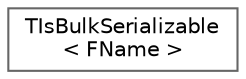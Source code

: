 digraph "Graphical Class Hierarchy"
{
 // INTERACTIVE_SVG=YES
 // LATEX_PDF_SIZE
  bgcolor="transparent";
  edge [fontname=Helvetica,fontsize=10,labelfontname=Helvetica,labelfontsize=10];
  node [fontname=Helvetica,fontsize=10,shape=box,height=0.2,width=0.4];
  rankdir="LR";
  Node0 [id="Node000000",label="TIsBulkSerializable\l\< FName \>",height=0.2,width=0.4,color="grey40", fillcolor="white", style="filled",URL="$dd/d23/structTIsBulkSerializable_3_01FName_01_4.html",tooltip=" "];
}
